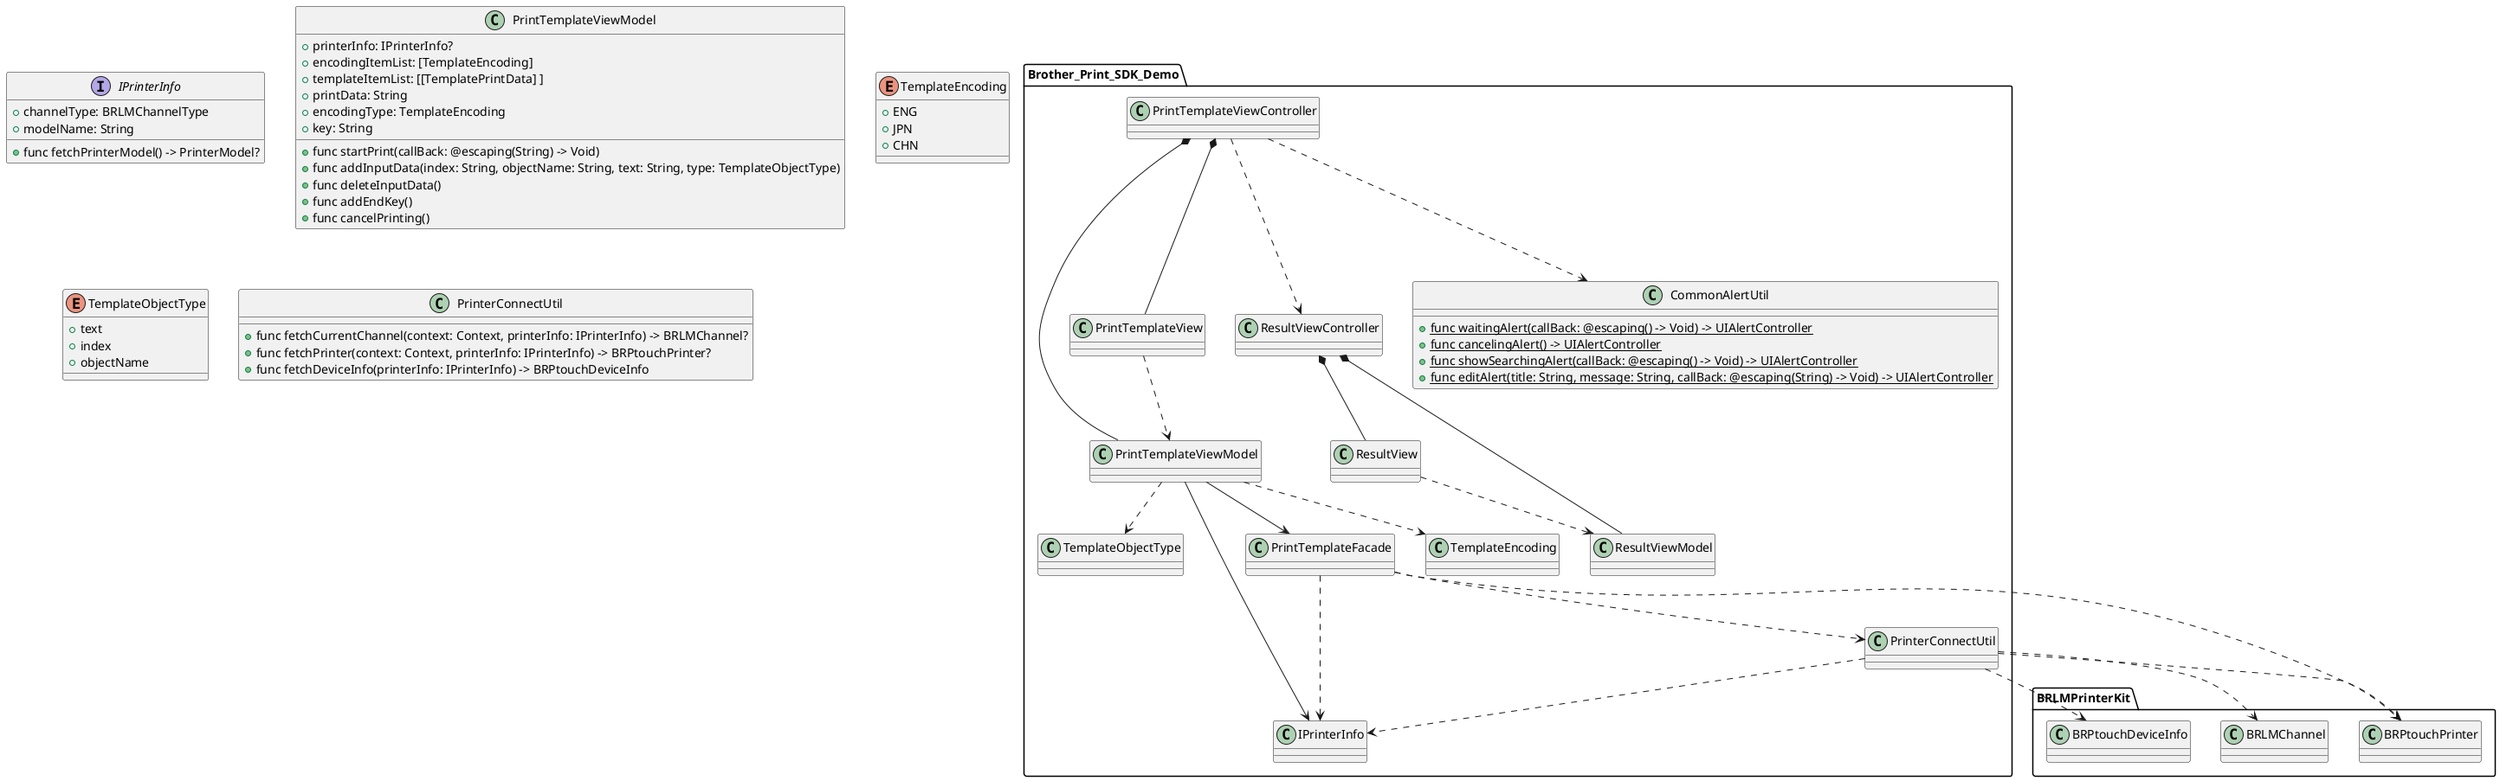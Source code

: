 @startuml
package  "Brother_Print_SDK_Demo" {
    PrintTemplateViewModel ..> TemplateEncoding
    PrintTemplateViewModel ..> TemplateObjectType
    PrintTemplateViewModel --> PrintTemplateFacade
    PrintTemplateViewModel --> IPrinterInfo
    PrintTemplateViewController *-- PrintTemplateViewModel
    PrintTemplateViewController *-- PrintTemplateView
    PrintTemplateViewController ..> ResultViewController
    PrintTemplateViewController ..> CommonAlertUtil
    PrintTemplateView ..> PrintTemplateViewModel
    ResultViewController *-- ResultViewModel
    ResultViewController *-- ResultView
    ResultView ..> ResultViewModel
    PrintTemplateFacade ..> PrinterConnectUtil
    PrintTemplateFacade ..> IPrinterInfo
    PrinterConnectUtil ..> IPrinterInfo
}
package "BRLMPrinterKit" {
    PrinterConnectUtil ..> BRLMChannel
    PrinterConnectUtil ..> BRPtouchPrinter
    PrinterConnectUtil ..> BRPtouchDeviceInfo
    PrintTemplateFacade ..> BRPtouchPrinter
}
interface IPrinterInfo {
    + channelType: BRLMChannelType
    + modelName: String
    + func fetchPrinterModel() -> PrinterModel?
}
class PrintTemplateViewModel{
    + printerInfo: IPrinterInfo?
    + encodingItemList: [TemplateEncoding]
    + templateItemList: [[TemplatePrintData] ]
    + printData: String
    + encodingType: TemplateEncoding
    + key: String
    + func startPrint(callBack: @escaping(String) -> Void)
    + func addInputData(index: String, objectName: String, text: String, type: TemplateObjectType)
    + func deleteInputData()
    + func addEndKey()
    + func cancelPrinting()
}
enum TemplateEncoding {
    + ENG
    + JPN
    + CHN
}
enum TemplateObjectType {
    + text
    + index
    + objectName
}
class PrinterConnectUtil {
    + func fetchCurrentChannel(context: Context, printerInfo: IPrinterInfo) -> BRLMChannel?
    + func fetchPrinter(context: Context, printerInfo: IPrinterInfo) -> BRPtouchPrinter?
    + func fetchDeviceInfo(printerInfo: IPrinterInfo) -> BRPtouchDeviceInfo
}
object CommonAlertUtil {
    + {static} func waitingAlert(callBack: @escaping() -> Void) -> UIAlertController
    + {static} func cancelingAlert() -> UIAlertController
    + {static} func showSearchingAlert(callBack: @escaping() -> Void) -> UIAlertController
    + {static} func editAlert(title: String, message: String, callBack: @escaping(String) -> Void) -> UIAlertController
}
@enduml